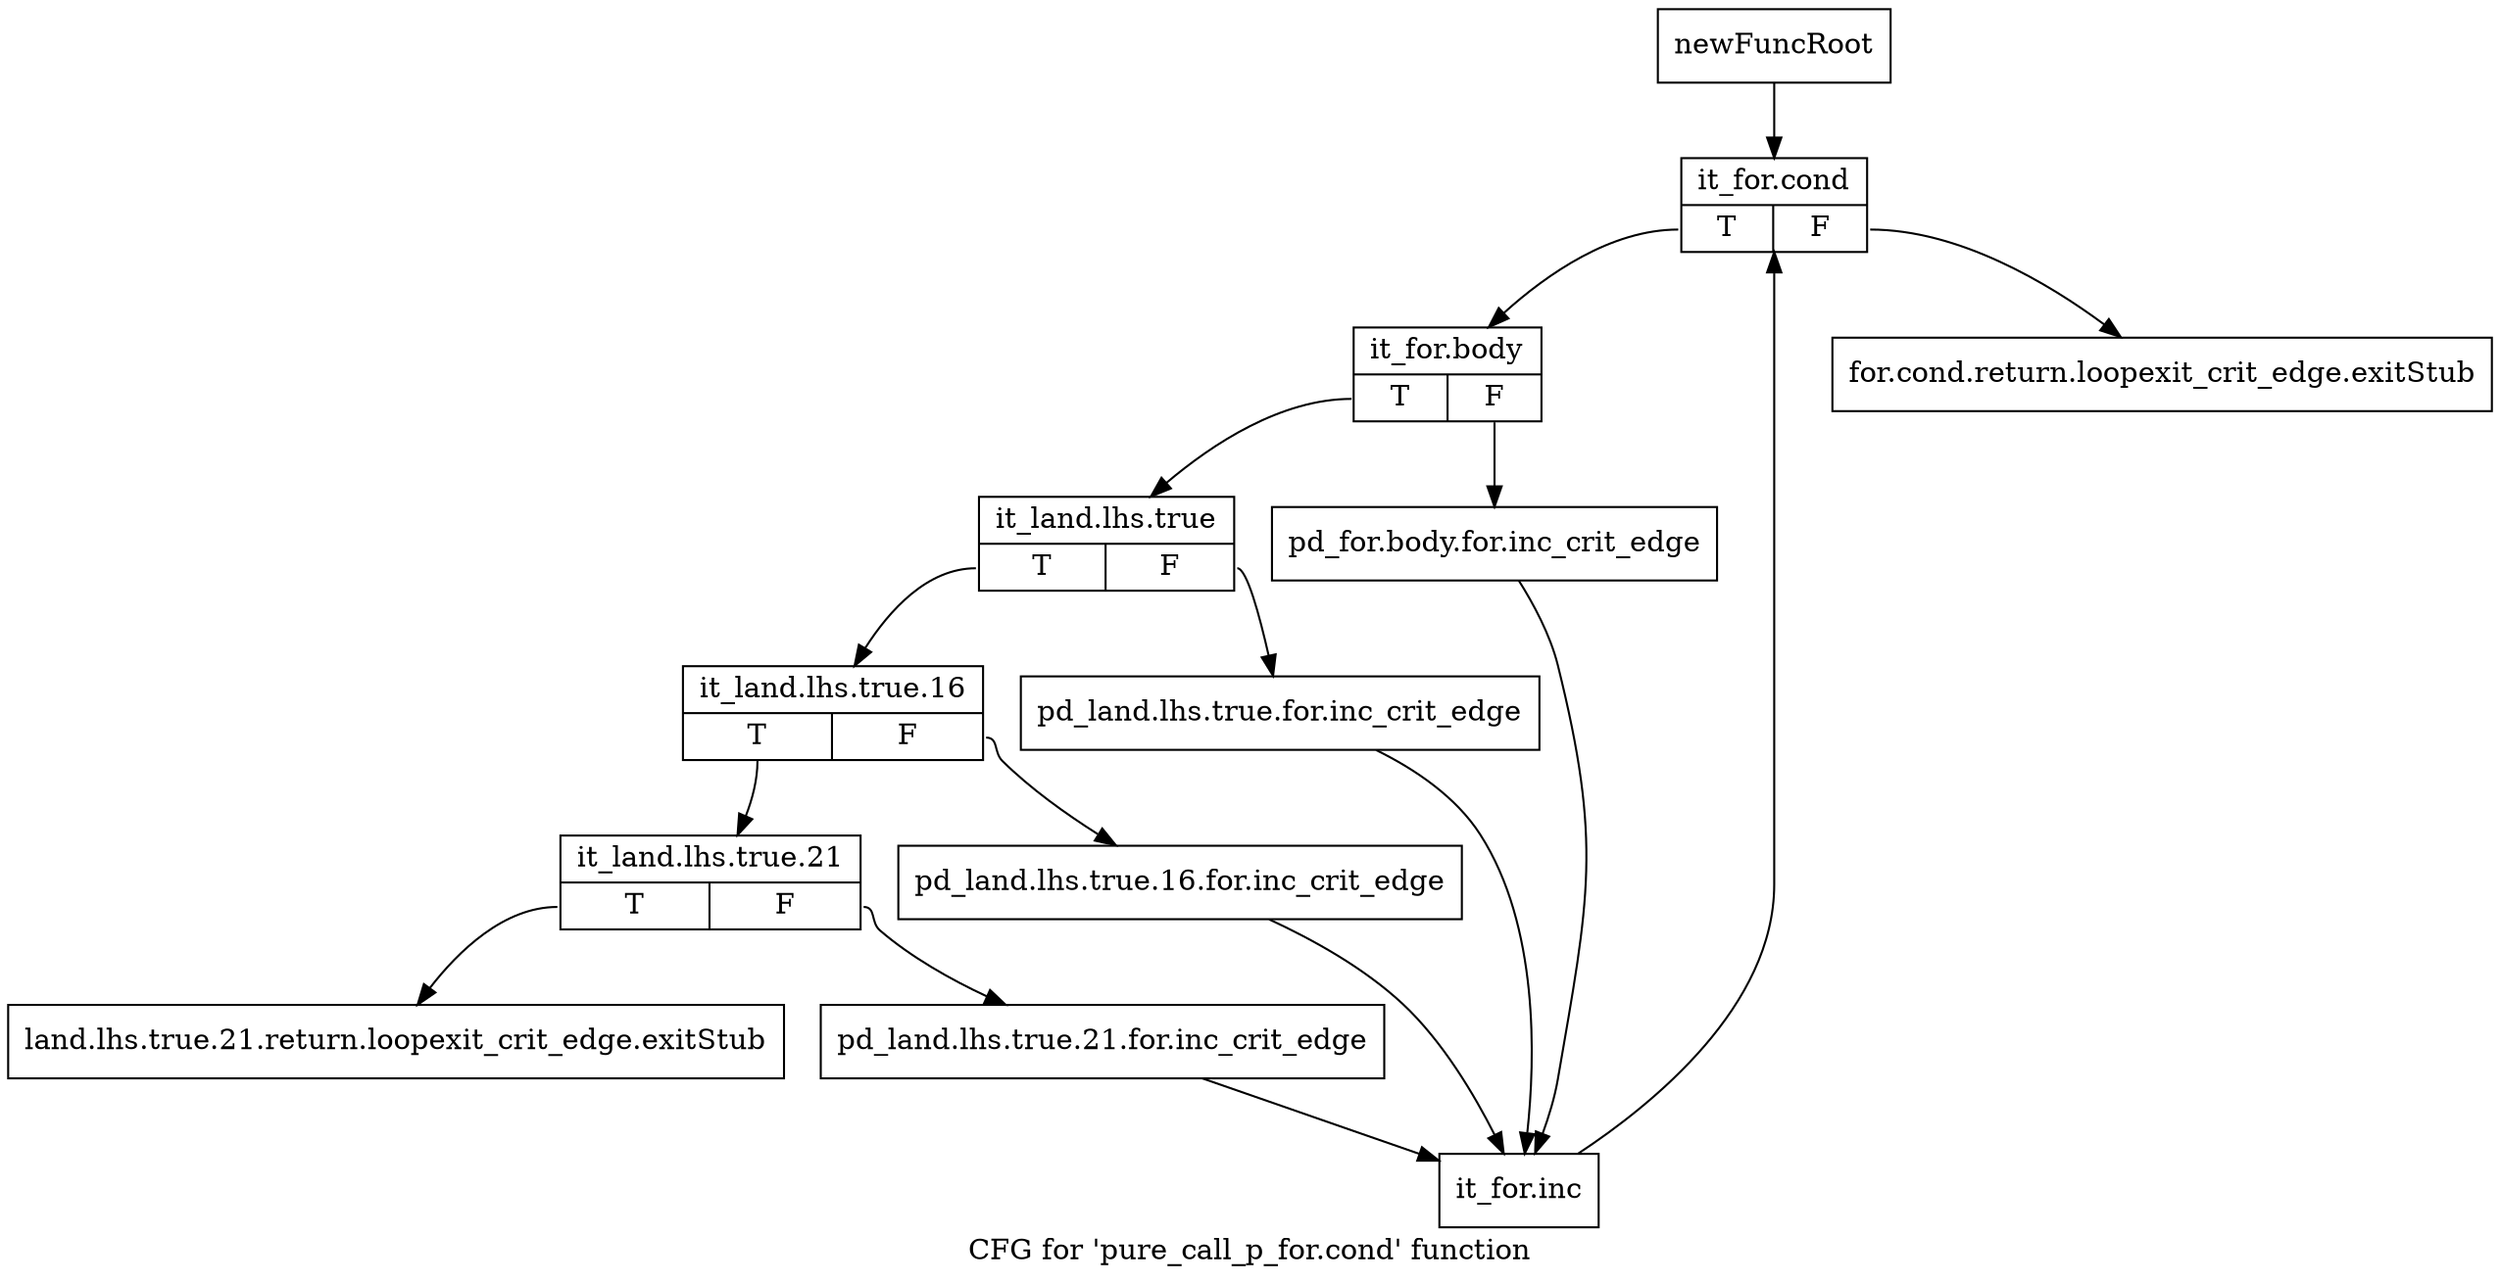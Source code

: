 digraph "CFG for 'pure_call_p_for.cond' function" {
	label="CFG for 'pure_call_p_for.cond' function";

	Node0xc0fcf20 [shape=record,label="{newFuncRoot}"];
	Node0xc0fcf20 -> Node0xc1044e0;
	Node0xc104440 [shape=record,label="{for.cond.return.loopexit_crit_edge.exitStub}"];
	Node0xc104490 [shape=record,label="{land.lhs.true.21.return.loopexit_crit_edge.exitStub}"];
	Node0xc1044e0 [shape=record,label="{it_for.cond|{<s0>T|<s1>F}}"];
	Node0xc1044e0:s0 -> Node0xc104530;
	Node0xc1044e0:s1 -> Node0xc104440;
	Node0xc104530 [shape=record,label="{it_for.body|{<s0>T|<s1>F}}"];
	Node0xc104530:s0 -> Node0xc1045d0;
	Node0xc104530:s1 -> Node0xc104580;
	Node0xc104580 [shape=record,label="{pd_for.body.for.inc_crit_edge}"];
	Node0xc104580 -> Node0xc1047b0;
	Node0xc1045d0 [shape=record,label="{it_land.lhs.true|{<s0>T|<s1>F}}"];
	Node0xc1045d0:s0 -> Node0xc104670;
	Node0xc1045d0:s1 -> Node0xc104620;
	Node0xc104620 [shape=record,label="{pd_land.lhs.true.for.inc_crit_edge}"];
	Node0xc104620 -> Node0xc1047b0;
	Node0xc104670 [shape=record,label="{it_land.lhs.true.16|{<s0>T|<s1>F}}"];
	Node0xc104670:s0 -> Node0xc104710;
	Node0xc104670:s1 -> Node0xc1046c0;
	Node0xc1046c0 [shape=record,label="{pd_land.lhs.true.16.for.inc_crit_edge}"];
	Node0xc1046c0 -> Node0xc1047b0;
	Node0xc104710 [shape=record,label="{it_land.lhs.true.21|{<s0>T|<s1>F}}"];
	Node0xc104710:s0 -> Node0xc104490;
	Node0xc104710:s1 -> Node0xc104760;
	Node0xc104760 [shape=record,label="{pd_land.lhs.true.21.for.inc_crit_edge}"];
	Node0xc104760 -> Node0xc1047b0;
	Node0xc1047b0 [shape=record,label="{it_for.inc}"];
	Node0xc1047b0 -> Node0xc1044e0;
}
